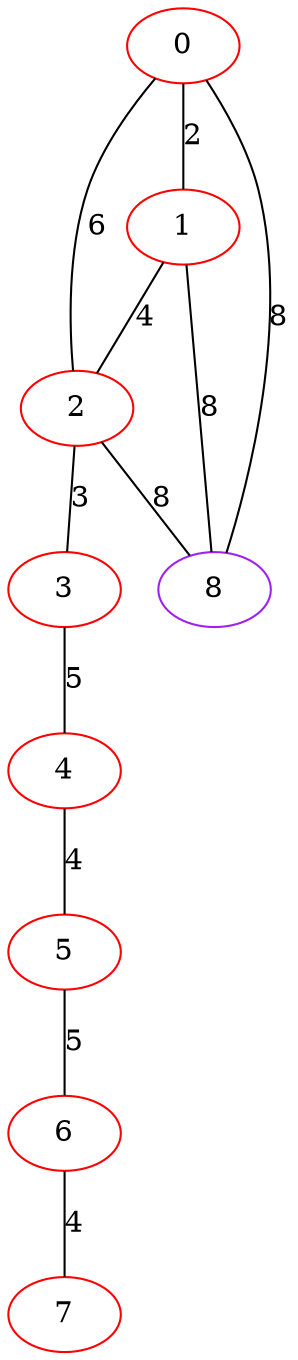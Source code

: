 graph "" {
0 [color=red, weight=1];
1 [color=red, weight=1];
2 [color=red, weight=1];
3 [color=red, weight=1];
4 [color=red, weight=1];
5 [color=red, weight=1];
6 [color=red, weight=1];
7 [color=red, weight=1];
8 [color=purple, weight=4];
0 -- 8  [key=0, label=8];
0 -- 1  [key=0, label=2];
0 -- 2  [key=0, label=6];
1 -- 8  [key=0, label=8];
1 -- 2  [key=0, label=4];
2 -- 3  [key=0, label=3];
2 -- 8  [key=0, label=8];
3 -- 4  [key=0, label=5];
4 -- 5  [key=0, label=4];
5 -- 6  [key=0, label=5];
6 -- 7  [key=0, label=4];
}
